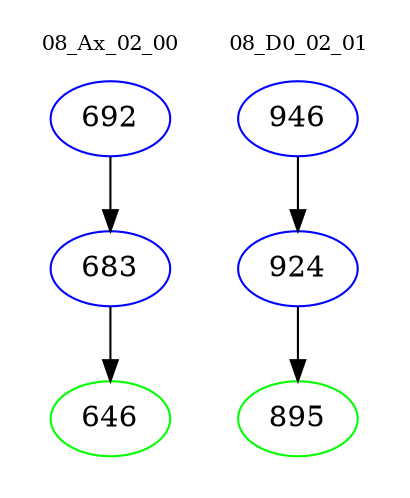 digraph{
subgraph cluster_0 {
color = white
label = "08_Ax_02_00";
fontsize=10;
T0_692 [label="692", color="blue"]
T0_692 -> T0_683 [color="black"]
T0_683 [label="683", color="blue"]
T0_683 -> T0_646 [color="black"]
T0_646 [label="646", color="green"]
}
subgraph cluster_1 {
color = white
label = "08_D0_02_01";
fontsize=10;
T1_946 [label="946", color="blue"]
T1_946 -> T1_924 [color="black"]
T1_924 [label="924", color="blue"]
T1_924 -> T1_895 [color="black"]
T1_895 [label="895", color="green"]
}
}
